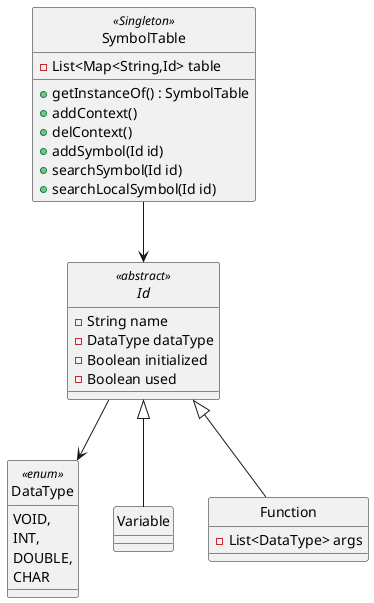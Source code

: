 @startuml SymbolTable

hide circle

class SymbolTable <<Singleton>> {
    - List<Map<String,Id> table 
    + getInstanceOf() : SymbolTable
    + addContext()
    + delContext()
    + addSymbol(Id id)
    + searchSymbol(Id id)
    + searchLocalSymbol(Id id)
}

enum DataType <<enum>> {
    VOID, 
    INT,
    DOUBLE,
    CHAR
}

abstract class Id <<abstract>> {
    - String name
    - DataType dataType
    - Boolean initialized
    - Boolean used
}

class Variable {}

class Function {
    - List<DataType> args
}

SymbolTable --> Id

Id <|-- Variable
Id <|-- Function
Id --> DataType
@enduml